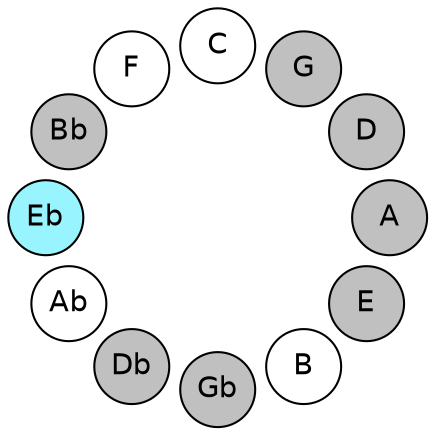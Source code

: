 
graph {

layout = circo;
mindist = .1

node [shape = circle, fontname = Helvetica, margin = 0, style = filled]
edge [style=invis]

subgraph 1 {
	E -- B -- Gb -- Db -- Ab -- Eb -- Bb -- F -- C -- G -- D -- A -- E
}

E [fillcolor = gray];
B [fillcolor = white];
Gb [fillcolor = gray];
Db [fillcolor = gray];
Ab [fillcolor = white];
Eb [fillcolor = cadetblue1];
Bb [fillcolor = gray];
F [fillcolor = white];
C [fillcolor = white];
G [fillcolor = gray];
D [fillcolor = gray];
A [fillcolor = gray];
}
